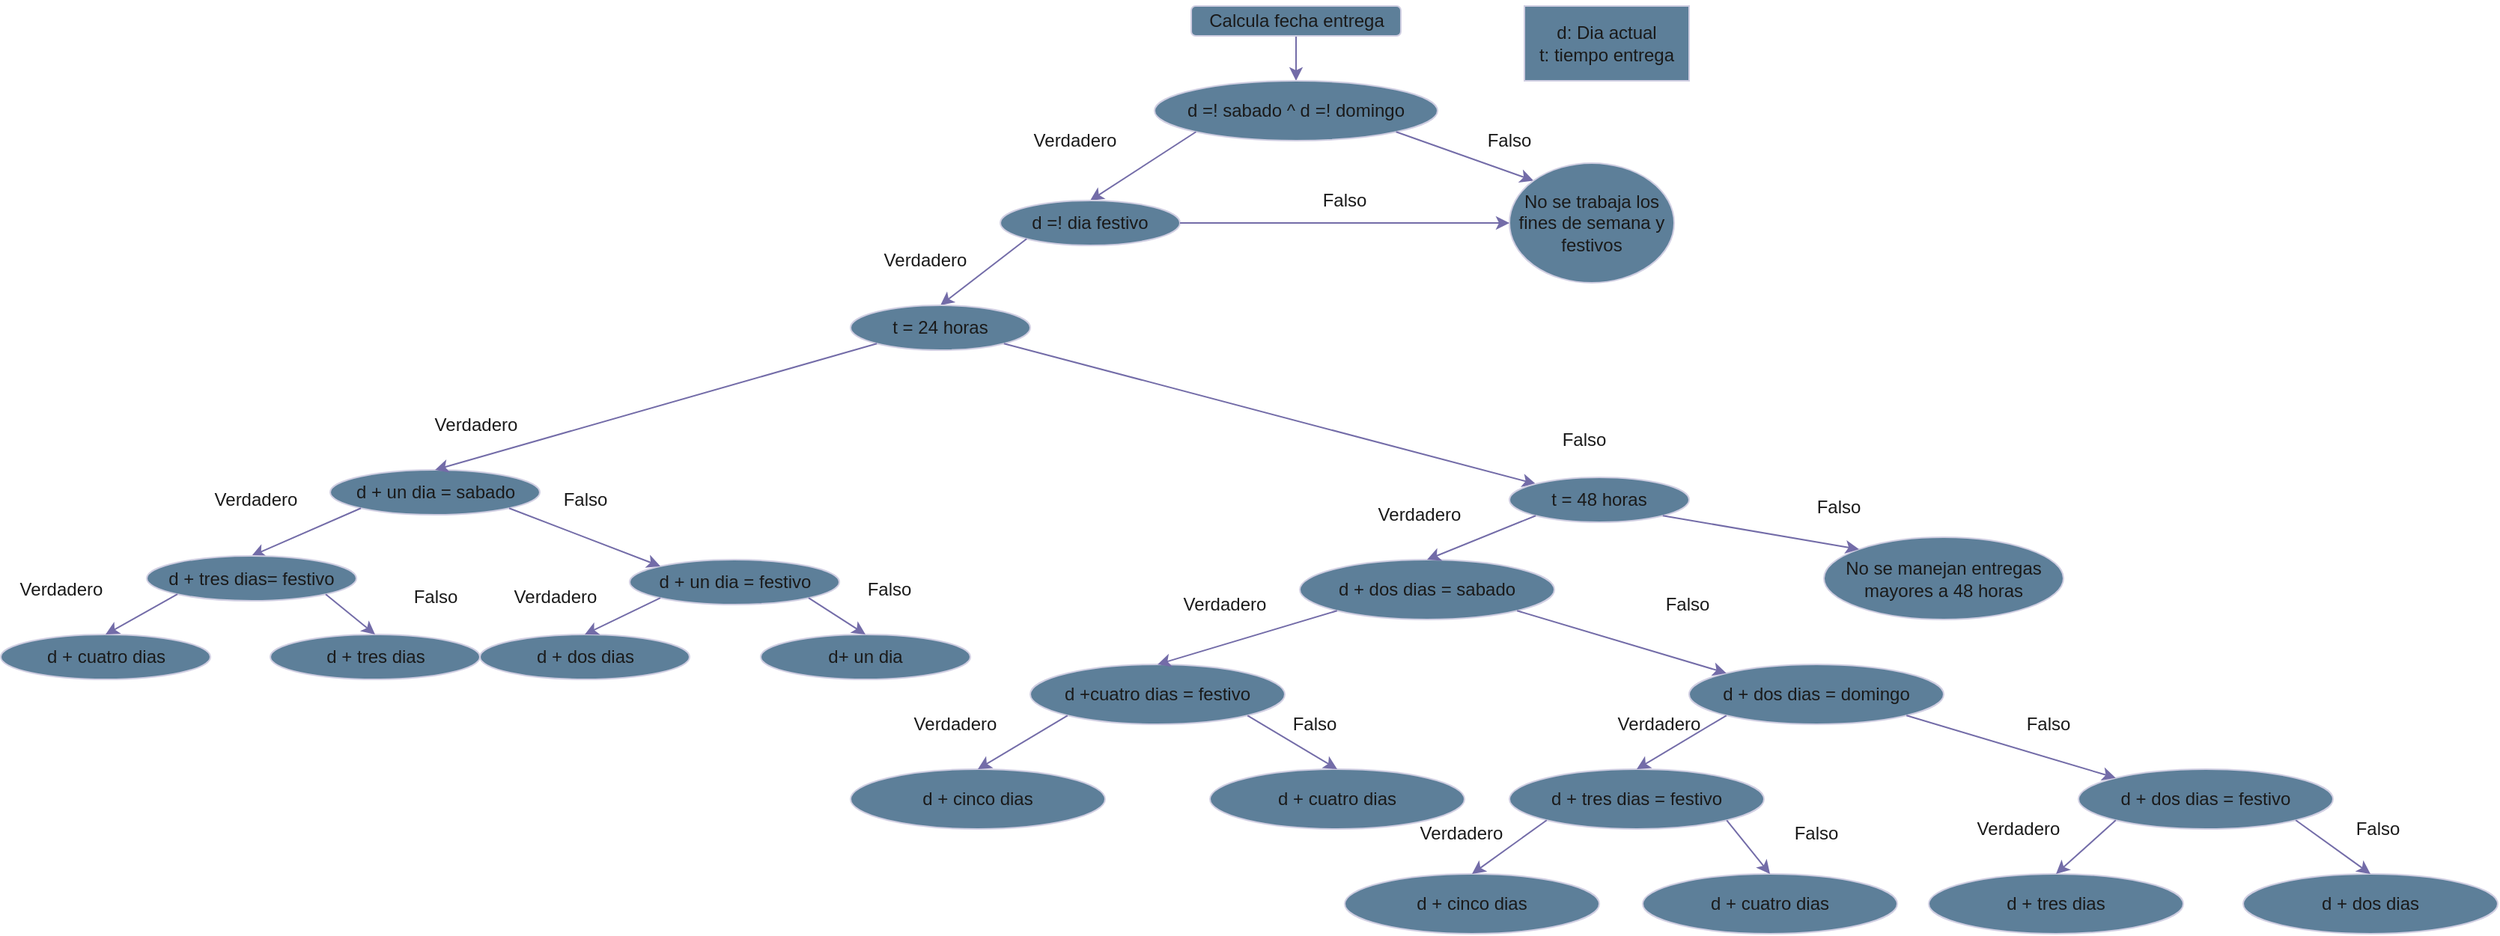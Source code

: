 <mxfile version="14.7.0" type="github">
  <diagram id="QwKQXVT4t3e9Sc0ZDkFQ" name="Page-1">
    <mxGraphModel dx="3327" dy="931" grid="1" gridSize="10" guides="1" tooltips="1" connect="1" arrows="1" fold="1" page="1" pageScale="1" pageWidth="1654" pageHeight="2336" math="0" shadow="0">
      <root>
        <mxCell id="0" />
        <mxCell id="1" parent="0" />
        <mxCell id="XKVMX29ZRd29AsLRONiJ-19" style="edgeStyle=orthogonalEdgeStyle;rounded=0;orthogonalLoop=1;jettySize=auto;html=1;exitX=0.5;exitY=1;exitDx=0;exitDy=0;entryX=0.5;entryY=0;entryDx=0;entryDy=0;strokeColor=#736CA8;fontColor=#1A1A1A;" edge="1" parent="1" source="XKVMX29ZRd29AsLRONiJ-1" target="XKVMX29ZRd29AsLRONiJ-3">
          <mxGeometry relative="1" as="geometry" />
        </mxCell>
        <mxCell id="XKVMX29ZRd29AsLRONiJ-1" value="Calcula fecha entrega" style="rounded=1;whiteSpace=wrap;html=1;fillColor=#5D7F99;strokeColor=#D0CEE2;fontColor=#1A1A1A;" vertex="1" parent="1">
          <mxGeometry x="757.5" y="10" width="140" height="20" as="geometry" />
        </mxCell>
        <mxCell id="XKVMX29ZRd29AsLRONiJ-3" value="d =! sabado ^ d =! domingo " style="ellipse;whiteSpace=wrap;html=1;fillColor=#5D7F99;strokeColor=#D0CEE2;fontColor=#1A1A1A;" vertex="1" parent="1">
          <mxGeometry x="733" y="60" width="189" height="40" as="geometry" />
        </mxCell>
        <mxCell id="XKVMX29ZRd29AsLRONiJ-4" value="&lt;div&gt;&lt;br&gt;&lt;/div&gt;&lt;div&gt;d: Dia actual&lt;/div&gt;&lt;div&gt;t: tiempo entrega&lt;/div&gt;&lt;div&gt;&lt;br&gt;&lt;/div&gt;" style="rounded=0;whiteSpace=wrap;html=1;fillColor=#5D7F99;strokeColor=#D0CEE2;fontColor=#1A1A1A;" vertex="1" parent="1">
          <mxGeometry x="980" y="10" width="110" height="50" as="geometry" />
        </mxCell>
        <mxCell id="XKVMX29ZRd29AsLRONiJ-5" value="" style="endArrow=classic;html=1;exitX=0;exitY=1;exitDx=0;exitDy=0;entryX=0.5;entryY=0;entryDx=0;entryDy=0;strokeColor=#736CA8;fontColor=#1A1A1A;" edge="1" parent="1" source="XKVMX29ZRd29AsLRONiJ-3" target="XKVMX29ZRd29AsLRONiJ-8">
          <mxGeometry width="50" height="50" relative="1" as="geometry">
            <mxPoint x="890" y="280" as="sourcePoint" />
            <mxPoint x="720" y="130" as="targetPoint" />
          </mxGeometry>
        </mxCell>
        <mxCell id="XKVMX29ZRd29AsLRONiJ-6" value="" style="endArrow=classic;html=1;exitX=1;exitY=1;exitDx=0;exitDy=0;entryX=0;entryY=0;entryDx=0;entryDy=0;strokeColor=#736CA8;fontColor=#1A1A1A;" edge="1" parent="1" source="XKVMX29ZRd29AsLRONiJ-3" target="XKVMX29ZRd29AsLRONiJ-7">
          <mxGeometry width="50" height="50" relative="1" as="geometry">
            <mxPoint x="770.797" y="104.167" as="sourcePoint" />
            <mxPoint x="930" y="130" as="targetPoint" />
          </mxGeometry>
        </mxCell>
        <mxCell id="XKVMX29ZRd29AsLRONiJ-7" value="No se trabaja los fines de semana y festivos" style="ellipse;whiteSpace=wrap;html=1;fillColor=#5D7F99;strokeColor=#D0CEE2;fontColor=#1A1A1A;" vertex="1" parent="1">
          <mxGeometry x="970" y="115" width="110" height="80" as="geometry" />
        </mxCell>
        <mxCell id="XKVMX29ZRd29AsLRONiJ-8" value="d =! dia festivo" style="ellipse;whiteSpace=wrap;html=1;fillColor=#5D7F99;strokeColor=#D0CEE2;fontColor=#1A1A1A;" vertex="1" parent="1">
          <mxGeometry x="630" y="140" width="120" height="30" as="geometry" />
        </mxCell>
        <mxCell id="XKVMX29ZRd29AsLRONiJ-9" value="" style="endArrow=classic;html=1;exitX=1;exitY=0.5;exitDx=0;exitDy=0;entryX=0;entryY=0.5;entryDx=0;entryDy=0;strokeColor=#736CA8;fontColor=#1A1A1A;" edge="1" parent="1" source="XKVMX29ZRd29AsLRONiJ-8" target="XKVMX29ZRd29AsLRONiJ-7">
          <mxGeometry width="50" height="50" relative="1" as="geometry">
            <mxPoint x="732.997" y="189.997" as="sourcePoint" />
            <mxPoint x="692.2" y="225.83" as="targetPoint" />
          </mxGeometry>
        </mxCell>
        <mxCell id="XKVMX29ZRd29AsLRONiJ-11" value="Verdadero" style="text;html=1;strokeColor=none;fillColor=none;align=center;verticalAlign=middle;whiteSpace=wrap;rounded=0;fontColor=#1A1A1A;" vertex="1" parent="1">
          <mxGeometry x="650" y="90" width="60" height="20" as="geometry" />
        </mxCell>
        <mxCell id="XKVMX29ZRd29AsLRONiJ-12" value="Falso" style="text;html=1;strokeColor=none;fillColor=none;align=center;verticalAlign=middle;whiteSpace=wrap;rounded=0;fontColor=#1A1A1A;" vertex="1" parent="1">
          <mxGeometry x="950" y="90" width="40" height="20" as="geometry" />
        </mxCell>
        <mxCell id="XKVMX29ZRd29AsLRONiJ-14" value="Falso" style="text;html=1;strokeColor=none;fillColor=none;align=center;verticalAlign=middle;whiteSpace=wrap;rounded=0;fontColor=#1A1A1A;" vertex="1" parent="1">
          <mxGeometry x="840" y="130" width="40" height="20" as="geometry" />
        </mxCell>
        <mxCell id="XKVMX29ZRd29AsLRONiJ-15" value="Verdadero" style="text;html=1;strokeColor=none;fillColor=none;align=center;verticalAlign=middle;whiteSpace=wrap;rounded=0;fontColor=#1A1A1A;" vertex="1" parent="1">
          <mxGeometry x="550" y="170" width="60" height="20" as="geometry" />
        </mxCell>
        <mxCell id="XKVMX29ZRd29AsLRONiJ-16" value="" style="endArrow=classic;html=1;exitX=0;exitY=1;exitDx=0;exitDy=0;strokeColor=#736CA8;fontColor=#1A1A1A;" edge="1" parent="1" source="XKVMX29ZRd29AsLRONiJ-8">
          <mxGeometry width="50" height="50" relative="1" as="geometry">
            <mxPoint x="629.997" y="229.997" as="sourcePoint" />
            <mxPoint x="590" y="210" as="targetPoint" />
          </mxGeometry>
        </mxCell>
        <mxCell id="XKVMX29ZRd29AsLRONiJ-17" value="t = 24 horas" style="ellipse;whiteSpace=wrap;html=1;fillColor=#5D7F99;strokeColor=#D0CEE2;fontColor=#1A1A1A;" vertex="1" parent="1">
          <mxGeometry x="530" y="210" width="120" height="30" as="geometry" />
        </mxCell>
        <mxCell id="XKVMX29ZRd29AsLRONiJ-23" value="d + un dia = sabado" style="ellipse;whiteSpace=wrap;html=1;fillColor=#5D7F99;strokeColor=#D0CEE2;fontColor=#1A1A1A;" vertex="1" parent="1">
          <mxGeometry x="182.5" y="320" width="140" height="30" as="geometry" />
        </mxCell>
        <mxCell id="XKVMX29ZRd29AsLRONiJ-24" value="" style="endArrow=classic;html=1;exitX=0;exitY=1;exitDx=0;exitDy=0;entryX=0.5;entryY=0;entryDx=0;entryDy=0;strokeColor=#736CA8;fontColor=#1A1A1A;" edge="1" parent="1" source="XKVMX29ZRd29AsLRONiJ-17" target="XKVMX29ZRd29AsLRONiJ-23">
          <mxGeometry width="50" height="50" relative="1" as="geometry">
            <mxPoint x="527.574" y="255.607" as="sourcePoint" />
            <mxPoint x="430" y="284.39" as="targetPoint" />
          </mxGeometry>
        </mxCell>
        <mxCell id="XKVMX29ZRd29AsLRONiJ-25" value="" style="endArrow=classic;html=1;exitX=0;exitY=1;exitDx=0;exitDy=0;entryX=0.5;entryY=0;entryDx=0;entryDy=0;strokeColor=#736CA8;fontColor=#1A1A1A;" edge="1" parent="1" source="XKVMX29ZRd29AsLRONiJ-23" target="XKVMX29ZRd29AsLRONiJ-26">
          <mxGeometry width="50" height="50" relative="1" as="geometry">
            <mxPoint x="180.074" y="359.997" as="sourcePoint" />
            <mxPoint x="137.5" y="369" as="targetPoint" />
          </mxGeometry>
        </mxCell>
        <mxCell id="XKVMX29ZRd29AsLRONiJ-26" value="d + tres dias= festivo" style="ellipse;whiteSpace=wrap;html=1;fillColor=#5D7F99;strokeColor=#D0CEE2;fontColor=#1A1A1A;" vertex="1" parent="1">
          <mxGeometry x="60" y="377.5" width="140" height="30" as="geometry" />
        </mxCell>
        <mxCell id="XKVMX29ZRd29AsLRONiJ-28" value="Verdadero" style="text;html=1;strokeColor=none;fillColor=none;align=center;verticalAlign=middle;whiteSpace=wrap;rounded=0;fontColor=#1A1A1A;" vertex="1" parent="1">
          <mxGeometry x="250" y="280" width="60" height="20" as="geometry" />
        </mxCell>
        <mxCell id="XKVMX29ZRd29AsLRONiJ-30" value="Verdadero" style="text;html=1;strokeColor=none;fillColor=none;align=center;verticalAlign=middle;whiteSpace=wrap;rounded=0;fontColor=#1A1A1A;" vertex="1" parent="1">
          <mxGeometry x="102.5" y="330" width="60" height="20" as="geometry" />
        </mxCell>
        <mxCell id="XKVMX29ZRd29AsLRONiJ-31" value="d + cuatro dias" style="ellipse;whiteSpace=wrap;html=1;fillColor=#5D7F99;strokeColor=#D0CEE2;fontColor=#1A1A1A;" vertex="1" parent="1">
          <mxGeometry x="-37.5" y="430" width="140" height="30" as="geometry" />
        </mxCell>
        <mxCell id="XKVMX29ZRd29AsLRONiJ-32" value="" style="endArrow=classic;html=1;exitX=0;exitY=1;exitDx=0;exitDy=0;entryX=0.5;entryY=0;entryDx=0;entryDy=0;strokeColor=#736CA8;fontColor=#1A1A1A;" edge="1" parent="1" source="XKVMX29ZRd29AsLRONiJ-26" target="XKVMX29ZRd29AsLRONiJ-31">
          <mxGeometry width="50" height="50" relative="1" as="geometry">
            <mxPoint x="72.503" y="399.997" as="sourcePoint" />
            <mxPoint x="22" y="434.39" as="targetPoint" />
          </mxGeometry>
        </mxCell>
        <mxCell id="XKVMX29ZRd29AsLRONiJ-33" value="Verdadero" style="text;html=1;strokeColor=none;fillColor=none;align=center;verticalAlign=middle;whiteSpace=wrap;rounded=0;fontColor=#1A1A1A;" vertex="1" parent="1">
          <mxGeometry x="-27.5" y="390" width="60" height="20" as="geometry" />
        </mxCell>
        <mxCell id="XKVMX29ZRd29AsLRONiJ-34" value="d + tres dias" style="ellipse;whiteSpace=wrap;html=1;fillColor=#5D7F99;strokeColor=#D0CEE2;fontColor=#1A1A1A;" vertex="1" parent="1">
          <mxGeometry x="142.5" y="430" width="140" height="30" as="geometry" />
        </mxCell>
        <mxCell id="XKVMX29ZRd29AsLRONiJ-35" value="" style="endArrow=classic;html=1;exitX=1;exitY=1;exitDx=0;exitDy=0;entryX=0.5;entryY=0;entryDx=0;entryDy=0;strokeColor=#736CA8;fontColor=#1A1A1A;" edge="1" parent="1" source="XKVMX29ZRd29AsLRONiJ-26" target="XKVMX29ZRd29AsLRONiJ-34">
          <mxGeometry width="50" height="50" relative="1" as="geometry">
            <mxPoint x="103.003" y="405.607" as="sourcePoint" />
            <mxPoint x="191.5" y="430" as="targetPoint" />
          </mxGeometry>
        </mxCell>
        <mxCell id="XKVMX29ZRd29AsLRONiJ-36" value="Falso" style="text;html=1;strokeColor=none;fillColor=none;align=center;verticalAlign=middle;whiteSpace=wrap;rounded=0;fontColor=#1A1A1A;" vertex="1" parent="1">
          <mxGeometry x="222.5" y="395" width="60" height="20" as="geometry" />
        </mxCell>
        <mxCell id="XKVMX29ZRd29AsLRONiJ-37" value="d + un dia = festivo" style="ellipse;whiteSpace=wrap;html=1;fillColor=#5D7F99;strokeColor=#D0CEE2;fontColor=#1A1A1A;" vertex="1" parent="1">
          <mxGeometry x="382.5" y="380" width="140" height="30" as="geometry" />
        </mxCell>
        <mxCell id="XKVMX29ZRd29AsLRONiJ-38" value="" style="endArrow=classic;html=1;exitX=1;exitY=1;exitDx=0;exitDy=0;entryX=0;entryY=0;entryDx=0;entryDy=0;strokeColor=#736CA8;fontColor=#1A1A1A;" edge="1" parent="1" source="XKVMX29ZRd29AsLRONiJ-23" target="XKVMX29ZRd29AsLRONiJ-37">
          <mxGeometry width="50" height="50" relative="1" as="geometry">
            <mxPoint x="203.003" y="345.607" as="sourcePoint" />
            <mxPoint x="152.5" y="380" as="targetPoint" />
          </mxGeometry>
        </mxCell>
        <mxCell id="XKVMX29ZRd29AsLRONiJ-39" value="Falso" style="text;html=1;strokeColor=none;fillColor=none;align=center;verticalAlign=middle;whiteSpace=wrap;rounded=0;fontColor=#1A1A1A;" vertex="1" parent="1">
          <mxGeometry x="322.5" y="330" width="60" height="20" as="geometry" />
        </mxCell>
        <mxCell id="XKVMX29ZRd29AsLRONiJ-40" value="d+ un dia" style="ellipse;whiteSpace=wrap;html=1;fillColor=#5D7F99;strokeColor=#D0CEE2;fontColor=#1A1A1A;" vertex="1" parent="1">
          <mxGeometry x="470" y="430" width="140" height="30" as="geometry" />
        </mxCell>
        <mxCell id="XKVMX29ZRd29AsLRONiJ-41" value="d + dos dias" style="ellipse;whiteSpace=wrap;html=1;fillColor=#5D7F99;strokeColor=#D0CEE2;fontColor=#1A1A1A;" vertex="1" parent="1">
          <mxGeometry x="282.5" y="430" width="140" height="30" as="geometry" />
        </mxCell>
        <mxCell id="XKVMX29ZRd29AsLRONiJ-42" value="" style="endArrow=classic;html=1;exitX=1;exitY=1;exitDx=0;exitDy=0;entryX=0.5;entryY=0;entryDx=0;entryDy=0;strokeColor=#736CA8;fontColor=#1A1A1A;" edge="1" parent="1" source="XKVMX29ZRd29AsLRONiJ-37" target="XKVMX29ZRd29AsLRONiJ-40">
          <mxGeometry width="50" height="50" relative="1" as="geometry">
            <mxPoint x="622.497" y="382.807" as="sourcePoint" />
            <mxPoint x="763" y="417.2" as="targetPoint" />
          </mxGeometry>
        </mxCell>
        <mxCell id="XKVMX29ZRd29AsLRONiJ-43" value="" style="endArrow=classic;html=1;exitX=0;exitY=1;exitDx=0;exitDy=0;entryX=0.5;entryY=0;entryDx=0;entryDy=0;strokeColor=#736CA8;fontColor=#1A1A1A;" edge="1" parent="1" source="XKVMX29ZRd29AsLRONiJ-37" target="XKVMX29ZRd29AsLRONiJ-41">
          <mxGeometry width="50" height="50" relative="1" as="geometry">
            <mxPoint x="491.997" y="405.607" as="sourcePoint" />
            <mxPoint x="550" y="440" as="targetPoint" />
          </mxGeometry>
        </mxCell>
        <mxCell id="XKVMX29ZRd29AsLRONiJ-44" value="Falso" style="text;html=1;strokeColor=none;fillColor=none;align=center;verticalAlign=middle;whiteSpace=wrap;rounded=0;fontColor=#1A1A1A;" vertex="1" parent="1">
          <mxGeometry x="525.5" y="390" width="60" height="20" as="geometry" />
        </mxCell>
        <mxCell id="XKVMX29ZRd29AsLRONiJ-45" value="Verdadero" style="text;html=1;strokeColor=none;fillColor=none;align=center;verticalAlign=middle;whiteSpace=wrap;rounded=0;fontColor=#1A1A1A;" vertex="1" parent="1">
          <mxGeometry x="302.5" y="395" width="60" height="20" as="geometry" />
        </mxCell>
        <mxCell id="XKVMX29ZRd29AsLRONiJ-46" value="" style="endArrow=classic;html=1;exitX=1;exitY=1;exitDx=0;exitDy=0;entryX=0;entryY=0;entryDx=0;entryDy=0;strokeColor=#736CA8;fontColor=#1A1A1A;" edge="1" parent="1" source="XKVMX29ZRd29AsLRONiJ-17" target="XKVMX29ZRd29AsLRONiJ-48">
          <mxGeometry width="50" height="50" relative="1" as="geometry">
            <mxPoint x="797.497" y="261.217" as="sourcePoint" />
            <mxPoint x="1020" y="320" as="targetPoint" />
          </mxGeometry>
        </mxCell>
        <mxCell id="XKVMX29ZRd29AsLRONiJ-47" value="Falso" style="text;html=1;strokeColor=none;fillColor=none;align=center;verticalAlign=middle;whiteSpace=wrap;rounded=0;fontColor=#1A1A1A;" vertex="1" parent="1">
          <mxGeometry x="990" y="290" width="60" height="20" as="geometry" />
        </mxCell>
        <mxCell id="XKVMX29ZRd29AsLRONiJ-48" value="t = 48 horas" style="ellipse;whiteSpace=wrap;html=1;fillColor=#5D7F99;strokeColor=#D0CEE2;fontColor=#1A1A1A;" vertex="1" parent="1">
          <mxGeometry x="970" y="325" width="120" height="30" as="geometry" />
        </mxCell>
        <mxCell id="XKVMX29ZRd29AsLRONiJ-49" value="No se manejan entregas mayores a 48 horas" style="ellipse;whiteSpace=wrap;html=1;fillColor=#5D7F99;strokeColor=#D0CEE2;fontColor=#1A1A1A;" vertex="1" parent="1">
          <mxGeometry x="1180" y="365" width="160" height="55" as="geometry" />
        </mxCell>
        <mxCell id="XKVMX29ZRd29AsLRONiJ-50" value="" style="endArrow=classic;html=1;exitX=1;exitY=1;exitDx=0;exitDy=0;entryX=0;entryY=0;entryDx=0;entryDy=0;strokeColor=#736CA8;fontColor=#1A1A1A;" edge="1" parent="1" source="XKVMX29ZRd29AsLRONiJ-48" target="XKVMX29ZRd29AsLRONiJ-49">
          <mxGeometry width="50" height="50" relative="1" as="geometry">
            <mxPoint x="1139.996" y="295.307" as="sourcePoint" />
            <mxPoint x="1537.57" y="384.7" as="targetPoint" />
          </mxGeometry>
        </mxCell>
        <mxCell id="XKVMX29ZRd29AsLRONiJ-51" value="Falso" style="text;html=1;strokeColor=none;fillColor=none;align=center;verticalAlign=middle;whiteSpace=wrap;rounded=0;fontColor=#1A1A1A;" vertex="1" parent="1">
          <mxGeometry x="1160" y="335" width="60" height="20" as="geometry" />
        </mxCell>
        <mxCell id="XKVMX29ZRd29AsLRONiJ-53" value="d + dos dias = sabado" style="ellipse;whiteSpace=wrap;html=1;fillColor=#5D7F99;strokeColor=#D0CEE2;fontColor=#1A1A1A;" vertex="1" parent="1">
          <mxGeometry x="830" y="380" width="170" height="40" as="geometry" />
        </mxCell>
        <mxCell id="XKVMX29ZRd29AsLRONiJ-54" value="" style="endArrow=classic;html=1;exitX=0;exitY=1;exitDx=0;exitDy=0;entryX=0.5;entryY=0;entryDx=0;entryDy=0;strokeColor=#736CA8;fontColor=#1A1A1A;" edge="1" parent="1" source="XKVMX29ZRd29AsLRONiJ-48" target="XKVMX29ZRd29AsLRONiJ-53">
          <mxGeometry width="50" height="50" relative="1" as="geometry">
            <mxPoint x="1082.426" y="360.607" as="sourcePoint" />
            <mxPoint x="1212.915" y="383.234" as="targetPoint" />
          </mxGeometry>
        </mxCell>
        <mxCell id="XKVMX29ZRd29AsLRONiJ-55" value="d +cuatro dias = festivo" style="ellipse;whiteSpace=wrap;html=1;fillColor=#5D7F99;strokeColor=#D0CEE2;fontColor=#1A1A1A;" vertex="1" parent="1">
          <mxGeometry x="650" y="450" width="170" height="40" as="geometry" />
        </mxCell>
        <mxCell id="XKVMX29ZRd29AsLRONiJ-56" value="d + dos dias = domingo" style="ellipse;whiteSpace=wrap;html=1;fillColor=#5D7F99;strokeColor=#D0CEE2;fontColor=#1A1A1A;" vertex="1" parent="1">
          <mxGeometry x="1090" y="450" width="170" height="40" as="geometry" />
        </mxCell>
        <mxCell id="XKVMX29ZRd29AsLRONiJ-57" value="" style="endArrow=classic;html=1;exitX=0;exitY=1;exitDx=0;exitDy=0;entryX=0.5;entryY=0;entryDx=0;entryDy=0;strokeColor=#736CA8;fontColor=#1A1A1A;" edge="1" parent="1" source="XKVMX29ZRd29AsLRONiJ-53" target="XKVMX29ZRd29AsLRONiJ-55">
          <mxGeometry width="50" height="50" relative="1" as="geometry">
            <mxPoint x="822.574" y="394.997" as="sourcePoint" />
            <mxPoint x="750" y="424.39" as="targetPoint" />
          </mxGeometry>
        </mxCell>
        <mxCell id="XKVMX29ZRd29AsLRONiJ-58" value="Verdadero" style="text;html=1;strokeColor=none;fillColor=none;align=center;verticalAlign=middle;whiteSpace=wrap;rounded=0;fontColor=#1A1A1A;" vertex="1" parent="1">
          <mxGeometry x="880" y="340" width="60" height="20" as="geometry" />
        </mxCell>
        <mxCell id="XKVMX29ZRd29AsLRONiJ-59" value="Verdadero" style="text;html=1;strokeColor=none;fillColor=none;align=center;verticalAlign=middle;whiteSpace=wrap;rounded=0;fontColor=#1A1A1A;" vertex="1" parent="1">
          <mxGeometry x="750" y="400" width="60" height="20" as="geometry" />
        </mxCell>
        <mxCell id="XKVMX29ZRd29AsLRONiJ-60" value="" style="endArrow=classic;html=1;exitX=1;exitY=1;exitDx=0;exitDy=0;entryX=0;entryY=0;entryDx=0;entryDy=0;strokeColor=#736CA8;fontColor=#1A1A1A;" edge="1" parent="1" source="XKVMX29ZRd29AsLRONiJ-53" target="XKVMX29ZRd29AsLRONiJ-56">
          <mxGeometry width="50" height="50" relative="1" as="geometry">
            <mxPoint x="997.574" y="360.607" as="sourcePoint" />
            <mxPoint x="925" y="390" as="targetPoint" />
          </mxGeometry>
        </mxCell>
        <mxCell id="XKVMX29ZRd29AsLRONiJ-61" value="d + cinco dias" style="ellipse;whiteSpace=wrap;html=1;fillColor=#5D7F99;strokeColor=#D0CEE2;fontColor=#1A1A1A;" vertex="1" parent="1">
          <mxGeometry x="530" y="520" width="170" height="40" as="geometry" />
        </mxCell>
        <mxCell id="XKVMX29ZRd29AsLRONiJ-62" value="d + cuatro dias" style="ellipse;whiteSpace=wrap;html=1;fillColor=#5D7F99;strokeColor=#D0CEE2;fontColor=#1A1A1A;" vertex="1" parent="1">
          <mxGeometry x="770" y="520" width="170" height="40" as="geometry" />
        </mxCell>
        <mxCell id="XKVMX29ZRd29AsLRONiJ-65" value="" style="endArrow=classic;html=1;exitX=0;exitY=1;exitDx=0;exitDy=0;entryX=0.5;entryY=0;entryDx=0;entryDy=0;strokeColor=#736CA8;fontColor=#1A1A1A;" edge="1" parent="1" source="XKVMX29ZRd29AsLRONiJ-55" target="XKVMX29ZRd29AsLRONiJ-61">
          <mxGeometry width="50" height="50" relative="1" as="geometry">
            <mxPoint x="549.996" y="490.002" as="sourcePoint" />
            <mxPoint x="430.1" y="525.86" as="targetPoint" />
          </mxGeometry>
        </mxCell>
        <mxCell id="XKVMX29ZRd29AsLRONiJ-66" value="Verdadero" style="text;html=1;strokeColor=none;fillColor=none;align=center;verticalAlign=middle;whiteSpace=wrap;rounded=0;fontColor=#1A1A1A;" vertex="1" parent="1">
          <mxGeometry x="570" y="480" width="60" height="20" as="geometry" />
        </mxCell>
        <mxCell id="XKVMX29ZRd29AsLRONiJ-67" value="Falso" style="text;html=1;strokeColor=none;fillColor=none;align=center;verticalAlign=middle;whiteSpace=wrap;rounded=0;fontColor=#1A1A1A;" vertex="1" parent="1">
          <mxGeometry x="810" y="480" width="60" height="20" as="geometry" />
        </mxCell>
        <mxCell id="XKVMX29ZRd29AsLRONiJ-68" value="" style="endArrow=classic;html=1;exitX=1;exitY=1;exitDx=0;exitDy=0;entryX=0.5;entryY=0;entryDx=0;entryDy=0;strokeColor=#736CA8;fontColor=#1A1A1A;" edge="1" parent="1" source="XKVMX29ZRd29AsLRONiJ-55" target="XKVMX29ZRd29AsLRONiJ-62">
          <mxGeometry width="50" height="50" relative="1" as="geometry">
            <mxPoint x="684.896" y="494.142" as="sourcePoint" />
            <mxPoint x="625" y="530" as="targetPoint" />
          </mxGeometry>
        </mxCell>
        <mxCell id="XKVMX29ZRd29AsLRONiJ-69" value="d + tres dias = festivo" style="ellipse;whiteSpace=wrap;html=1;fillColor=#5D7F99;strokeColor=#D0CEE2;fontColor=#1A1A1A;" vertex="1" parent="1">
          <mxGeometry x="970" y="520" width="170" height="40" as="geometry" />
        </mxCell>
        <mxCell id="XKVMX29ZRd29AsLRONiJ-70" value="d + cinco dias" style="ellipse;whiteSpace=wrap;html=1;fillColor=#5D7F99;strokeColor=#D0CEE2;fontColor=#1A1A1A;" vertex="1" parent="1">
          <mxGeometry x="860" y="590" width="170" height="40" as="geometry" />
        </mxCell>
        <mxCell id="XKVMX29ZRd29AsLRONiJ-71" value="d + cuatro dias" style="ellipse;whiteSpace=wrap;html=1;fillColor=#5D7F99;strokeColor=#D0CEE2;fontColor=#1A1A1A;" vertex="1" parent="1">
          <mxGeometry x="1059" y="590" width="170" height="40" as="geometry" />
        </mxCell>
        <mxCell id="XKVMX29ZRd29AsLRONiJ-72" value="" style="endArrow=classic;html=1;exitX=0;exitY=1;exitDx=0;exitDy=0;entryX=0.5;entryY=0;entryDx=0;entryDy=0;strokeColor=#736CA8;fontColor=#1A1A1A;" edge="1" parent="1" source="XKVMX29ZRd29AsLRONiJ-56" target="XKVMX29ZRd29AsLRONiJ-69">
          <mxGeometry width="50" height="50" relative="1" as="geometry">
            <mxPoint x="805.104" y="494.142" as="sourcePoint" />
            <mxPoint x="828" y="530" as="targetPoint" />
          </mxGeometry>
        </mxCell>
        <mxCell id="XKVMX29ZRd29AsLRONiJ-73" value="" style="endArrow=classic;html=1;exitX=0;exitY=1;exitDx=0;exitDy=0;entryX=0.5;entryY=0;entryDx=0;entryDy=0;strokeColor=#736CA8;fontColor=#1A1A1A;" edge="1" parent="1" source="XKVMX29ZRd29AsLRONiJ-69" target="XKVMX29ZRd29AsLRONiJ-70">
          <mxGeometry width="50" height="50" relative="1" as="geometry">
            <mxPoint x="815.104" y="504.142" as="sourcePoint" />
            <mxPoint x="838" y="540" as="targetPoint" />
          </mxGeometry>
        </mxCell>
        <mxCell id="XKVMX29ZRd29AsLRONiJ-74" value="" style="endArrow=classic;html=1;exitX=1;exitY=1;exitDx=0;exitDy=0;entryX=0.5;entryY=0;entryDx=0;entryDy=0;strokeColor=#736CA8;fontColor=#1A1A1A;" edge="1" parent="1" source="XKVMX29ZRd29AsLRONiJ-69" target="XKVMX29ZRd29AsLRONiJ-71">
          <mxGeometry width="50" height="50" relative="1" as="geometry">
            <mxPoint x="825.104" y="514.142" as="sourcePoint" />
            <mxPoint x="848" y="550" as="targetPoint" />
          </mxGeometry>
        </mxCell>
        <mxCell id="XKVMX29ZRd29AsLRONiJ-75" value="Falso" style="text;html=1;strokeColor=none;fillColor=none;align=center;verticalAlign=middle;whiteSpace=wrap;rounded=0;fontColor=#1A1A1A;" vertex="1" parent="1">
          <mxGeometry x="1059" y="400" width="60" height="20" as="geometry" />
        </mxCell>
        <mxCell id="XKVMX29ZRd29AsLRONiJ-76" value="Falso" style="text;html=1;strokeColor=none;fillColor=none;align=center;verticalAlign=middle;whiteSpace=wrap;rounded=0;fontColor=#1A1A1A;" vertex="1" parent="1">
          <mxGeometry x="1145" y="553" width="60" height="20" as="geometry" />
        </mxCell>
        <mxCell id="XKVMX29ZRd29AsLRONiJ-77" value="Verdadero" style="text;html=1;strokeColor=none;fillColor=none;align=center;verticalAlign=middle;whiteSpace=wrap;rounded=0;fontColor=#1A1A1A;" vertex="1" parent="1">
          <mxGeometry x="1040" y="480" width="60" height="20" as="geometry" />
        </mxCell>
        <mxCell id="XKVMX29ZRd29AsLRONiJ-78" value="Verdadero" style="text;html=1;strokeColor=none;fillColor=none;align=center;verticalAlign=middle;whiteSpace=wrap;rounded=0;fontColor=#1A1A1A;" vertex="1" parent="1">
          <mxGeometry x="908" y="553" width="60" height="20" as="geometry" />
        </mxCell>
        <mxCell id="XKVMX29ZRd29AsLRONiJ-79" value="d + dos dias = festivo" style="ellipse;whiteSpace=wrap;html=1;fillColor=#5D7F99;strokeColor=#D0CEE2;fontColor=#1A1A1A;" vertex="1" parent="1">
          <mxGeometry x="1350" y="520" width="170" height="40" as="geometry" />
        </mxCell>
        <mxCell id="XKVMX29ZRd29AsLRONiJ-80" value="" style="endArrow=classic;html=1;exitX=1;exitY=1;exitDx=0;exitDy=0;entryX=0;entryY=0;entryDx=0;entryDy=0;strokeColor=#736CA8;fontColor=#1A1A1A;" edge="1" parent="1" source="XKVMX29ZRd29AsLRONiJ-56" target="XKVMX29ZRd29AsLRONiJ-79">
          <mxGeometry width="50" height="50" relative="1" as="geometry">
            <mxPoint x="985.104" y="424.142" as="sourcePoint" />
            <mxPoint x="1185" y="460" as="targetPoint" />
          </mxGeometry>
        </mxCell>
        <mxCell id="XKVMX29ZRd29AsLRONiJ-81" value="Falso" style="text;html=1;strokeColor=none;fillColor=none;align=center;verticalAlign=middle;whiteSpace=wrap;rounded=0;fontColor=#1A1A1A;" vertex="1" parent="1">
          <mxGeometry x="1300" y="480" width="60" height="20" as="geometry" />
        </mxCell>
        <mxCell id="XKVMX29ZRd29AsLRONiJ-82" value="d + tres dias" style="ellipse;whiteSpace=wrap;html=1;fillColor=#5D7F99;strokeColor=#D0CEE2;fontColor=#1A1A1A;" vertex="1" parent="1">
          <mxGeometry x="1250" y="590" width="170" height="40" as="geometry" />
        </mxCell>
        <mxCell id="XKVMX29ZRd29AsLRONiJ-83" value="d + dos dias" style="ellipse;whiteSpace=wrap;html=1;fillColor=#5D7F99;strokeColor=#D0CEE2;fontColor=#1A1A1A;" vertex="1" parent="1">
          <mxGeometry x="1460" y="590" width="170" height="40" as="geometry" />
        </mxCell>
        <mxCell id="XKVMX29ZRd29AsLRONiJ-84" value="" style="endArrow=classic;html=1;exitX=0;exitY=1;exitDx=0;exitDy=0;entryX=0.5;entryY=0;entryDx=0;entryDy=0;strokeColor=#736CA8;fontColor=#1A1A1A;" edge="1" parent="1" source="XKVMX29ZRd29AsLRONiJ-79" target="XKVMX29ZRd29AsLRONiJ-82">
          <mxGeometry width="50" height="50" relative="1" as="geometry">
            <mxPoint x="1245.104" y="494.142" as="sourcePoint" />
            <mxPoint x="1384.896" y="535.858" as="targetPoint" />
          </mxGeometry>
        </mxCell>
        <mxCell id="XKVMX29ZRd29AsLRONiJ-85" value="" style="endArrow=classic;html=1;exitX=1;exitY=1;exitDx=0;exitDy=0;entryX=0.5;entryY=0;entryDx=0;entryDy=0;strokeColor=#736CA8;fontColor=#1A1A1A;" edge="1" parent="1" source="XKVMX29ZRd29AsLRONiJ-79" target="XKVMX29ZRd29AsLRONiJ-83">
          <mxGeometry width="50" height="50" relative="1" as="geometry">
            <mxPoint x="1255.104" y="504.142" as="sourcePoint" />
            <mxPoint x="1394.896" y="545.858" as="targetPoint" />
          </mxGeometry>
        </mxCell>
        <mxCell id="XKVMX29ZRd29AsLRONiJ-86" value="Falso" style="text;html=1;strokeColor=none;fillColor=none;align=center;verticalAlign=middle;whiteSpace=wrap;rounded=0;fontColor=#1A1A1A;" vertex="1" parent="1">
          <mxGeometry x="1520" y="550" width="60" height="20" as="geometry" />
        </mxCell>
        <mxCell id="XKVMX29ZRd29AsLRONiJ-88" value="Verdadero" style="text;html=1;strokeColor=none;fillColor=none;align=center;verticalAlign=middle;whiteSpace=wrap;rounded=0;fontColor=#1A1A1A;" vertex="1" parent="1">
          <mxGeometry x="1280" y="550" width="60" height="20" as="geometry" />
        </mxCell>
      </root>
    </mxGraphModel>
  </diagram>
</mxfile>

